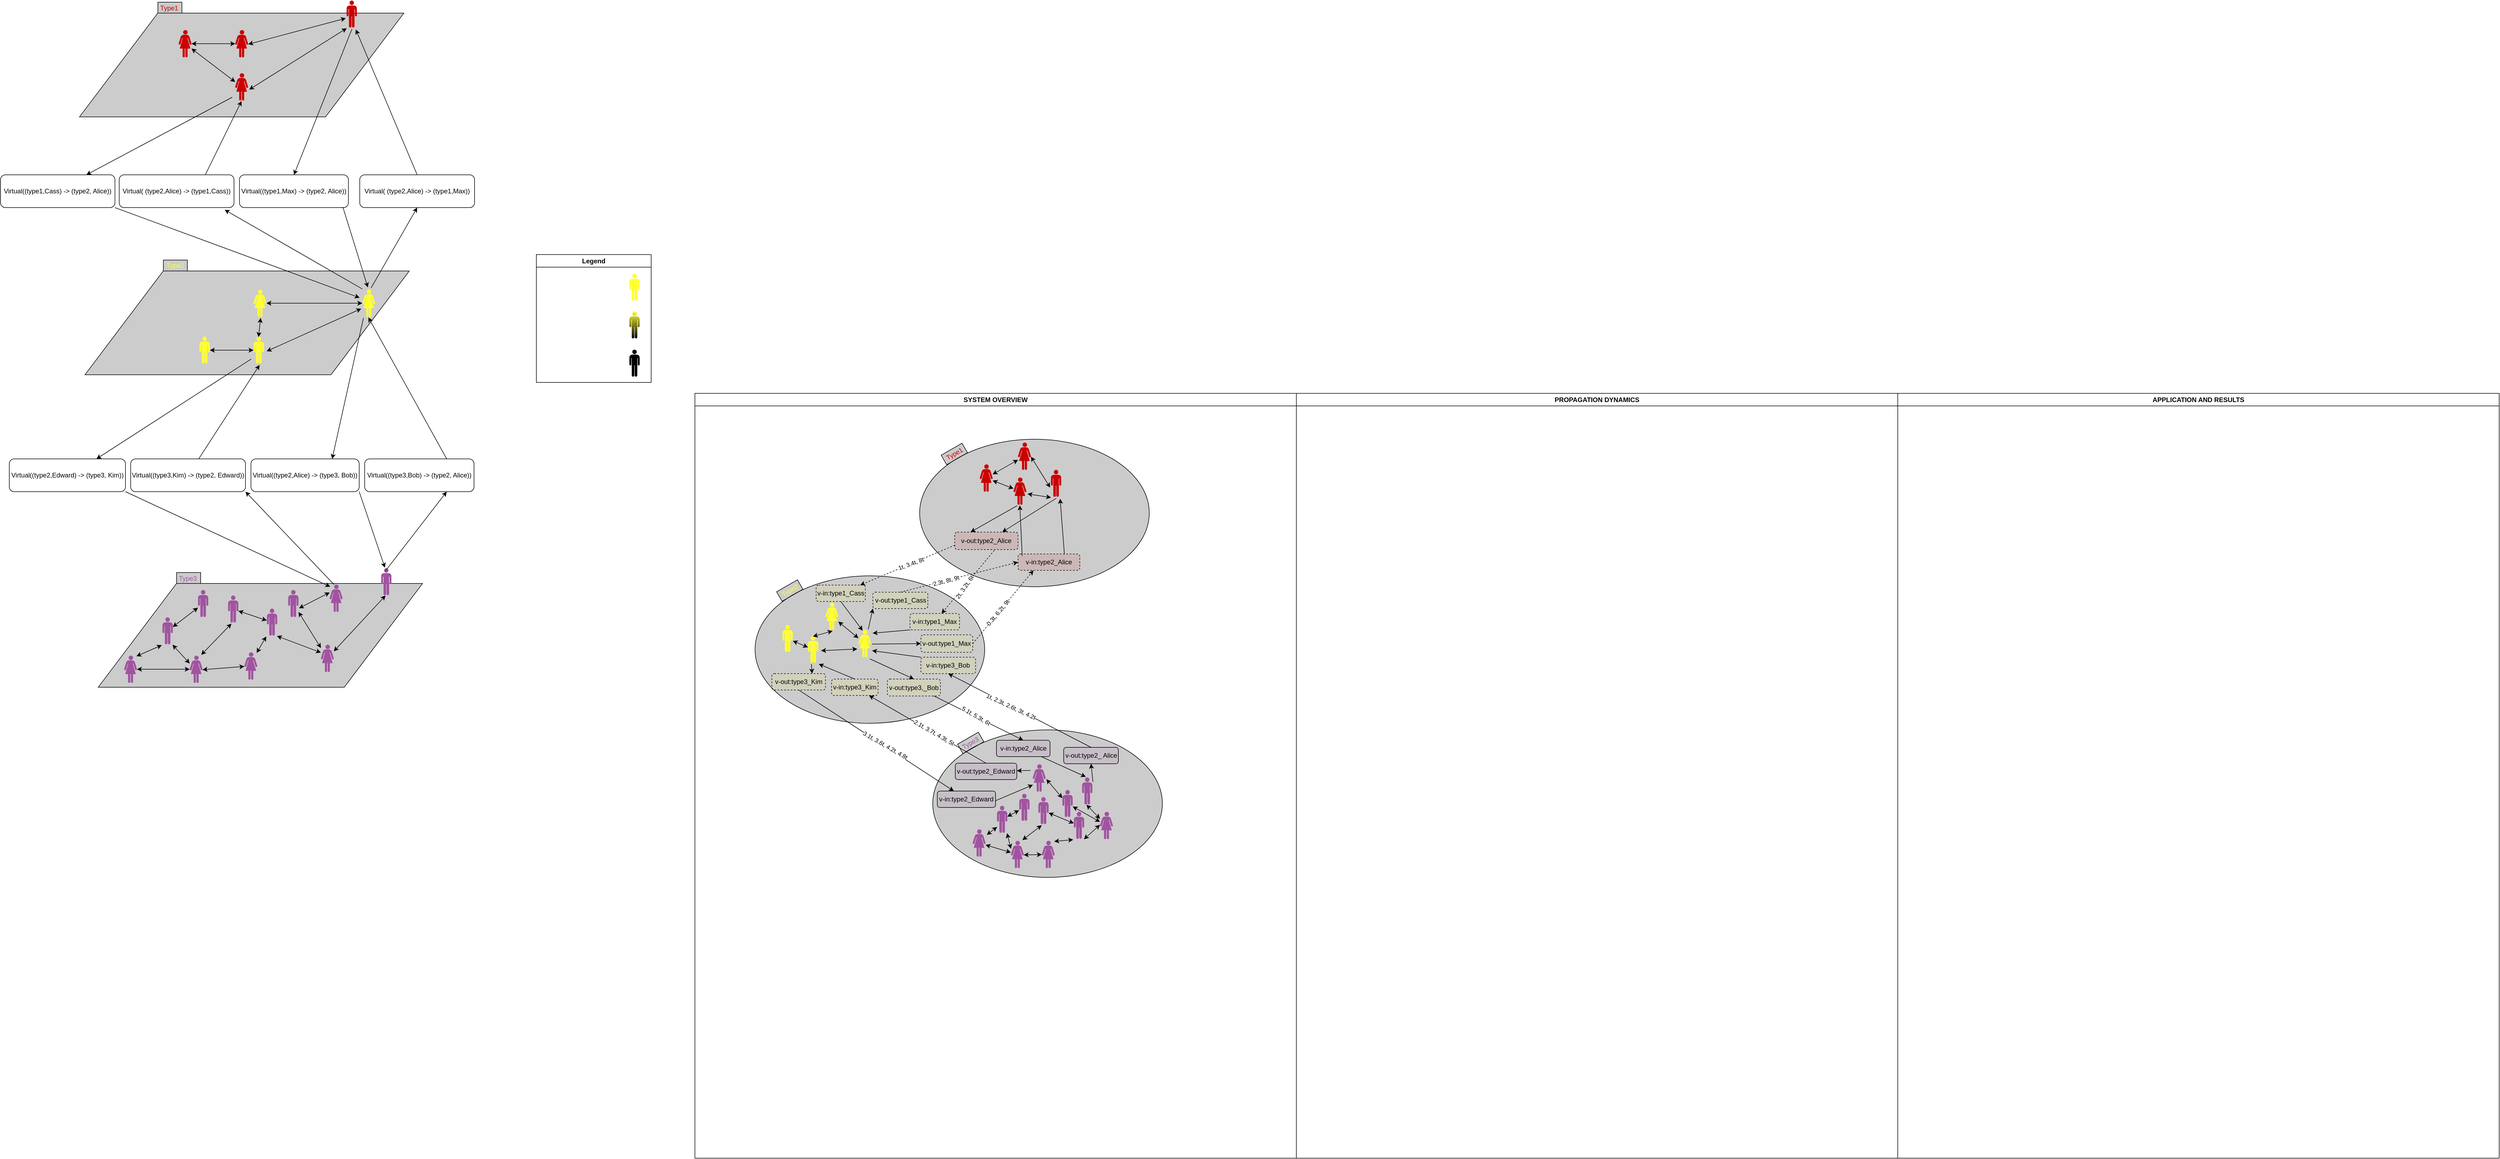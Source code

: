 <mxfile version="28.0.3">
  <diagram name="Pagina-1" id="NSsH4z76cLtR3YTKiS3P">
    <mxGraphModel dx="2039" dy="1406" grid="1" gridSize="10" guides="1" tooltips="1" connect="1" arrows="1" fold="1" page="1" pageScale="1" pageWidth="850" pageHeight="1100" math="0" shadow="0">
      <root>
        <mxCell id="0" />
        <mxCell id="1" parent="0" />
        <mxCell id="CjxLccdL69G65359pLZG-1" value="SYSTEM OVERVIEW" style="swimlane;whiteSpace=wrap;html=1;" parent="1" vertex="1">
          <mxGeometry x="-270" y="-350" width="1100" height="1400" as="geometry" />
        </mxCell>
        <mxCell id="VA8MD_MLpMzxoojGoNO--1" value="" style="ellipse;whiteSpace=wrap;html=1;fillColor=#000000;fillOpacity=20;" parent="CjxLccdL69G65359pLZG-1" vertex="1">
          <mxGeometry x="411" y="84" width="420" height="270" as="geometry" />
        </mxCell>
        <mxCell id="VA8MD_MLpMzxoojGoNO--2" value="&lt;font color=&quot;#cc0000&quot;&gt;Type1&lt;/font&gt;" style="rounded=0;whiteSpace=wrap;html=1;fillColor=#000000;fillOpacity=20;rotation=-30;" parent="CjxLccdL69G65359pLZG-1" vertex="1">
          <mxGeometry x="452.5" y="101" width="44" height="20" as="geometry" />
        </mxCell>
        <mxCell id="VA8MD_MLpMzxoojGoNO--3" value="" style="ellipse;whiteSpace=wrap;html=1;fillColor=#000000;fillOpacity=20;" parent="CjxLccdL69G65359pLZG-1" vertex="1">
          <mxGeometry x="435" y="616" width="420" height="270" as="geometry" />
        </mxCell>
        <mxCell id="VA8MD_MLpMzxoojGoNO--4" value="" style="ellipse;whiteSpace=wrap;html=1;fillColor=#000000;fillOpacity=20;" parent="CjxLccdL69G65359pLZG-1" vertex="1">
          <mxGeometry x="110" y="334" width="420" height="270" as="geometry" />
        </mxCell>
        <mxCell id="VA8MD_MLpMzxoojGoNO--5" value="" style="rounded=0;orthogonalLoop=1;jettySize=auto;html=1;startArrow=classic;startFill=1;" parent="CjxLccdL69G65359pLZG-1" source="VA8MD_MLpMzxoojGoNO--6" target="VA8MD_MLpMzxoojGoNO--15" edge="1">
          <mxGeometry relative="1" as="geometry" />
        </mxCell>
        <mxCell id="VA8MD_MLpMzxoojGoNO--6" value="" style="verticalLabelPosition=bottom;sketch=0;html=1;fillColor=#A153A0;verticalAlign=top;align=center;pointerEvents=1;shape=mxgraph.cisco_safe.design.actor_1;" parent="CjxLccdL69G65359pLZG-1" vertex="1">
          <mxGeometry x="508" y="798" width="23.5" height="50" as="geometry" />
        </mxCell>
        <mxCell id="VA8MD_MLpMzxoojGoNO--7" value="" style="rounded=0;orthogonalLoop=1;jettySize=auto;html=1;startArrow=classic;startFill=1;" parent="CjxLccdL69G65359pLZG-1" source="VA8MD_MLpMzxoojGoNO--8" target="VA8MD_MLpMzxoojGoNO--14" edge="1">
          <mxGeometry relative="1" as="geometry" />
        </mxCell>
        <mxCell id="VA8MD_MLpMzxoojGoNO--8" value="" style="verticalLabelPosition=bottom;sketch=0;html=1;fillColor=#A153A0;verticalAlign=top;align=center;pointerEvents=1;shape=mxgraph.cisco_safe.design.actor_2;" parent="CjxLccdL69G65359pLZG-1" vertex="1">
          <mxGeometry x="552.38" y="755" width="19" height="50" as="geometry" />
        </mxCell>
        <mxCell id="VA8MD_MLpMzxoojGoNO--9" value="" style="verticalLabelPosition=bottom;sketch=0;html=1;fillColor=#A153A0;verticalAlign=top;align=center;pointerEvents=1;shape=mxgraph.cisco_safe.design.actor_2;" parent="CjxLccdL69G65359pLZG-1" vertex="1">
          <mxGeometry x="708" y="703" width="19" height="50" as="geometry" />
        </mxCell>
        <mxCell id="VA8MD_MLpMzxoojGoNO--10" value="" style="verticalLabelPosition=bottom;sketch=0;html=1;fillColor=#CC0000;verticalAlign=top;align=center;pointerEvents=1;shape=mxgraph.cisco_safe.design.actor_2;" parent="CjxLccdL69G65359pLZG-1" vertex="1">
          <mxGeometry x="651" y="140" width="19" height="50" as="geometry" />
        </mxCell>
        <mxCell id="VA8MD_MLpMzxoojGoNO--11" value="" style="rounded=0;orthogonalLoop=1;jettySize=auto;html=1;startArrow=classic;startFill=1;" parent="CjxLccdL69G65359pLZG-1" source="VA8MD_MLpMzxoojGoNO--12" target="VA8MD_MLpMzxoojGoNO--36" edge="1">
          <mxGeometry relative="1" as="geometry" />
        </mxCell>
        <mxCell id="VA8MD_MLpMzxoojGoNO--12" value="" style="verticalLabelPosition=bottom;sketch=0;html=1;fillColor=#FFFF33;verticalAlign=top;align=center;pointerEvents=1;shape=mxgraph.cisco_safe.design.actor_1;" parent="CjxLccdL69G65359pLZG-1" vertex="1">
          <mxGeometry x="299" y="433" width="23.5" height="50" as="geometry" />
        </mxCell>
        <mxCell id="VA8MD_MLpMzxoojGoNO--13" value="" style="endArrow=classic;html=1;rounded=0;exitX=0.018;exitY=0.772;exitDx=0;exitDy=0;exitPerimeter=0;entryX=1.098;entryY=0.206;entryDx=0;entryDy=0;entryPerimeter=0;startArrow=classic;startFill=1;" parent="CjxLccdL69G65359pLZG-1" source="VA8MD_MLpMzxoojGoNO--8" target="VA8MD_MLpMzxoojGoNO--6" edge="1">
          <mxGeometry width="50" height="50" relative="1" as="geometry">
            <mxPoint x="394" y="809" as="sourcePoint" />
            <mxPoint x="444" y="759" as="targetPoint" />
          </mxGeometry>
        </mxCell>
        <mxCell id="VA8MD_MLpMzxoojGoNO--14" value="" style="verticalLabelPosition=bottom;sketch=0;html=1;fillColor=#A153A0;verticalAlign=top;align=center;pointerEvents=1;shape=mxgraph.cisco_safe.design.actor_2;" parent="CjxLccdL69G65359pLZG-1" vertex="1">
          <mxGeometry x="593" y="733" width="19" height="50" as="geometry" />
        </mxCell>
        <mxCell id="VA8MD_MLpMzxoojGoNO--15" value="" style="verticalLabelPosition=bottom;sketch=0;html=1;fillColor=#A153A0;verticalAlign=top;align=center;pointerEvents=1;shape=mxgraph.cisco_safe.design.actor_1;" parent="CjxLccdL69G65359pLZG-1" vertex="1">
          <mxGeometry x="578" y="819" width="23.5" height="50" as="geometry" />
        </mxCell>
        <mxCell id="VA8MD_MLpMzxoojGoNO--16" value="" style="rounded=0;orthogonalLoop=1;jettySize=auto;html=1;startArrow=classic;startFill=1;exitX=0.977;exitY=1.004;exitDx=0;exitDy=0;exitPerimeter=0;entryX=-0.003;entryY=0.291;entryDx=0;entryDy=0;entryPerimeter=0;" parent="CjxLccdL69G65359pLZG-1" source="VA8MD_MLpMzxoojGoNO--8" target="VA8MD_MLpMzxoojGoNO--15" edge="1">
          <mxGeometry relative="1" as="geometry">
            <mxPoint x="478" y="913" as="sourcePoint" />
            <mxPoint x="601" y="905" as="targetPoint" />
          </mxGeometry>
        </mxCell>
        <mxCell id="VA8MD_MLpMzxoojGoNO--17" value="" style="rounded=0;orthogonalLoop=1;jettySize=auto;html=1;startArrow=classic;startFill=1;entryX=0.993;entryY=0.517;entryDx=0;entryDy=0;entryPerimeter=0;" parent="CjxLccdL69G65359pLZG-1" source="VA8MD_MLpMzxoojGoNO--18" target="VA8MD_MLpMzxoojGoNO--15" edge="1">
          <mxGeometry relative="1" as="geometry" />
        </mxCell>
        <mxCell id="VA8MD_MLpMzxoojGoNO--18" value="" style="verticalLabelPosition=bottom;sketch=0;html=1;fillColor=#A153A0;verticalAlign=top;align=center;pointerEvents=1;shape=mxgraph.cisco_safe.design.actor_1;" parent="CjxLccdL69G65359pLZG-1" vertex="1">
          <mxGeometry x="634.5" y="819" width="23.5" height="50" as="geometry" />
        </mxCell>
        <mxCell id="VA8MD_MLpMzxoojGoNO--19" value="" style="rounded=0;orthogonalLoop=1;jettySize=auto;html=1;startArrow=classic;startFill=1;" parent="CjxLccdL69G65359pLZG-1" source="VA8MD_MLpMzxoojGoNO--20" target="VA8MD_MLpMzxoojGoNO--22" edge="1">
          <mxGeometry relative="1" as="geometry" />
        </mxCell>
        <mxCell id="VA8MD_MLpMzxoojGoNO--20" value="" style="verticalLabelPosition=bottom;sketch=0;html=1;fillColor=#A153A0;verticalAlign=top;align=center;pointerEvents=1;shape=mxgraph.cisco_safe.design.actor_2;" parent="CjxLccdL69G65359pLZG-1" vertex="1">
          <mxGeometry x="693" y="766" width="19" height="50" as="geometry" />
        </mxCell>
        <mxCell id="VA8MD_MLpMzxoojGoNO--21" value="" style="endArrow=classic;html=1;rounded=0;exitX=0.959;exitY=0.023;exitDx=0;exitDy=0;exitPerimeter=0;entryX=-0.056;entryY=1.019;entryDx=0;entryDy=0;entryPerimeter=0;startArrow=classic;startFill=1;" parent="CjxLccdL69G65359pLZG-1" source="VA8MD_MLpMzxoojGoNO--18" target="VA8MD_MLpMzxoojGoNO--20" edge="1">
          <mxGeometry width="50" height="50" relative="1" as="geometry">
            <mxPoint x="604" y="769" as="sourcePoint" />
            <mxPoint x="654" y="719" as="targetPoint" />
          </mxGeometry>
        </mxCell>
        <mxCell id="VA8MD_MLpMzxoojGoNO--22" value="" style="verticalLabelPosition=bottom;sketch=0;html=1;fillColor=#A153A0;verticalAlign=top;align=center;pointerEvents=1;shape=mxgraph.cisco_safe.design.actor_2;" parent="CjxLccdL69G65359pLZG-1" vertex="1">
          <mxGeometry x="628" y="739" width="19" height="50" as="geometry" />
        </mxCell>
        <mxCell id="VA8MD_MLpMzxoojGoNO--23" value="" style="verticalLabelPosition=bottom;sketch=0;html=1;fillColor=#A153A0;verticalAlign=top;align=center;pointerEvents=1;shape=mxgraph.cisco_safe.design.actor_1;" parent="CjxLccdL69G65359pLZG-1" vertex="1">
          <mxGeometry x="741" y="766" width="23.5" height="50" as="geometry" />
        </mxCell>
        <mxCell id="VA8MD_MLpMzxoojGoNO--24" value="" style="rounded=0;orthogonalLoop=1;jettySize=auto;html=1;startArrow=classic;startFill=1;exitX=0.977;exitY=1.004;exitDx=0;exitDy=0;exitPerimeter=0;entryX=-0.007;entryY=0.476;entryDx=0;entryDy=0;entryPerimeter=0;" parent="CjxLccdL69G65359pLZG-1" source="VA8MD_MLpMzxoojGoNO--20" target="VA8MD_MLpMzxoojGoNO--23" edge="1">
          <mxGeometry relative="1" as="geometry">
            <mxPoint x="691" y="890" as="sourcePoint" />
            <mxPoint x="814" y="882" as="targetPoint" />
          </mxGeometry>
        </mxCell>
        <mxCell id="VA8MD_MLpMzxoojGoNO--25" value="" style="rounded=0;orthogonalLoop=1;jettySize=auto;html=1;startArrow=classic;startFill=1;exitX=0.332;exitY=1.031;exitDx=0;exitDy=0;exitPerimeter=0;entryX=0.896;entryY=-0.026;entryDx=0;entryDy=0;entryPerimeter=0;" parent="CjxLccdL69G65359pLZG-1" source="VA8MD_MLpMzxoojGoNO--22" target="VA8MD_MLpMzxoojGoNO--15" edge="1">
          <mxGeometry relative="1" as="geometry">
            <mxPoint x="523" y="859" as="sourcePoint" />
            <mxPoint x="601" y="894" as="targetPoint" />
          </mxGeometry>
        </mxCell>
        <mxCell id="VA8MD_MLpMzxoojGoNO--26" value="" style="rounded=0;orthogonalLoop=1;jettySize=auto;html=1;startArrow=classic;startFill=1;" parent="CjxLccdL69G65359pLZG-1" source="VA8MD_MLpMzxoojGoNO--27" target="VA8MD_MLpMzxoojGoNO--23" edge="1">
          <mxGeometry relative="1" as="geometry" />
        </mxCell>
        <mxCell id="VA8MD_MLpMzxoojGoNO--27" value="" style="verticalLabelPosition=bottom;sketch=0;html=1;fillColor=#A153A0;verticalAlign=top;align=center;pointerEvents=1;shape=mxgraph.cisco_safe.design.actor_2;" parent="CjxLccdL69G65359pLZG-1" vertex="1">
          <mxGeometry x="672" y="726" width="19" height="50" as="geometry" />
        </mxCell>
        <mxCell id="VA8MD_MLpMzxoojGoNO--28" value="" style="verticalLabelPosition=bottom;sketch=0;html=1;fillColor=#A153A0;verticalAlign=top;align=center;pointerEvents=1;shape=mxgraph.cisco_safe.design.actor_1;" parent="CjxLccdL69G65359pLZG-1" vertex="1">
          <mxGeometry x="617.88" y="679" width="23.5" height="50" as="geometry" />
        </mxCell>
        <mxCell id="VA8MD_MLpMzxoojGoNO--29" value="" style="rounded=0;orthogonalLoop=1;jettySize=auto;html=1;startArrow=classic;startFill=1;exitX=-0.002;exitY=0.297;exitDx=0;exitDy=0;exitPerimeter=0;entryX=1.059;entryY=0.545;entryDx=0;entryDy=0;entryPerimeter=0;" parent="CjxLccdL69G65359pLZG-1" source="VA8MD_MLpMzxoojGoNO--27" target="VA8MD_MLpMzxoojGoNO--28" edge="1">
          <mxGeometry relative="1" as="geometry">
            <mxPoint x="736.37" y="803" as="sourcePoint" />
            <mxPoint x="859.37" y="795" as="targetPoint" />
          </mxGeometry>
        </mxCell>
        <mxCell id="VA8MD_MLpMzxoojGoNO--30" value="" style="rounded=0;orthogonalLoop=1;jettySize=auto;html=1;startArrow=classic;startFill=1;" parent="CjxLccdL69G65359pLZG-1" source="VA8MD_MLpMzxoojGoNO--31" target="VA8MD_MLpMzxoojGoNO--35" edge="1">
          <mxGeometry relative="1" as="geometry" />
        </mxCell>
        <mxCell id="VA8MD_MLpMzxoojGoNO--31" value="" style="verticalLabelPosition=bottom;sketch=0;html=1;fillColor=#FFFF33;verticalAlign=top;align=center;pointerEvents=1;shape=mxgraph.cisco_safe.design.actor_2;" parent="CjxLccdL69G65359pLZG-1" vertex="1">
          <mxGeometry x="206.75" y="444" width="19" height="50" as="geometry" />
        </mxCell>
        <mxCell id="VA8MD_MLpMzxoojGoNO--32" value="" style="rounded=0;orthogonalLoop=1;jettySize=auto;html=1;startArrow=classic;startFill=1;" parent="CjxLccdL69G65359pLZG-1" source="VA8MD_MLpMzxoojGoNO--33" target="VA8MD_MLpMzxoojGoNO--42" edge="1">
          <mxGeometry relative="1" as="geometry" />
        </mxCell>
        <mxCell id="VA8MD_MLpMzxoojGoNO--33" value="" style="verticalLabelPosition=bottom;sketch=0;html=1;fillColor=#CC0000;verticalAlign=top;align=center;pointerEvents=1;shape=mxgraph.cisco_safe.design.actor_1;" parent="CjxLccdL69G65359pLZG-1" vertex="1">
          <mxGeometry x="591" y="90" width="23.5" height="50" as="geometry" />
        </mxCell>
        <mxCell id="VA8MD_MLpMzxoojGoNO--34" value="" style="rounded=0;orthogonalLoop=1;jettySize=auto;html=1;startArrow=classic;startFill=1;exitX=1.263;exitY=0.54;exitDx=0;exitDy=0;exitPerimeter=0;entryX=-0.085;entryY=0.7;entryDx=0;entryDy=0;entryPerimeter=0;" parent="CjxLccdL69G65359pLZG-1" source="VA8MD_MLpMzxoojGoNO--31" target="VA8MD_MLpMzxoojGoNO--12" edge="1">
          <mxGeometry relative="1" as="geometry">
            <mxPoint x="310" y="691" as="sourcePoint" />
            <mxPoint x="366" y="647" as="targetPoint" />
          </mxGeometry>
        </mxCell>
        <mxCell id="VA8MD_MLpMzxoojGoNO--35" value="" style="verticalLabelPosition=bottom;sketch=0;html=1;fillColor=#FFFF33;verticalAlign=top;align=center;pointerEvents=1;shape=mxgraph.cisco_safe.design.actor_2;" parent="CjxLccdL69G65359pLZG-1" vertex="1">
          <mxGeometry x="160" y="424" width="19" height="50" as="geometry" />
        </mxCell>
        <mxCell id="VA8MD_MLpMzxoojGoNO--36" value="" style="verticalLabelPosition=bottom;sketch=0;html=1;fillColor=#FFFF33;verticalAlign=top;align=center;pointerEvents=1;shape=mxgraph.cisco_safe.design.actor_1;" parent="CjxLccdL69G65359pLZG-1" vertex="1">
          <mxGeometry x="238.75" y="383" width="23.5" height="50" as="geometry" />
        </mxCell>
        <mxCell id="VA8MD_MLpMzxoojGoNO--37" value="" style="rounded=0;orthogonalLoop=1;jettySize=auto;html=1;startArrow=classic;startFill=1;exitX=0.474;exitY=0.02;exitDx=0;exitDy=0;exitPerimeter=0;entryX=0.553;entryY=1.04;entryDx=0;entryDy=0;entryPerimeter=0;" parent="CjxLccdL69G65359pLZG-1" source="VA8MD_MLpMzxoojGoNO--31" target="VA8MD_MLpMzxoojGoNO--36" edge="1">
          <mxGeometry relative="1" as="geometry">
            <mxPoint x="251" y="533" as="sourcePoint" />
            <mxPoint x="171" y="533" as="targetPoint" />
          </mxGeometry>
        </mxCell>
        <mxCell id="VA8MD_MLpMzxoojGoNO--38" value="&lt;font color=&quot;#ffff33&quot;&gt;Type2&lt;/font&gt;" style="rounded=0;whiteSpace=wrap;html=1;fillColor=#000000;fillOpacity=20;rotation=-30;" parent="CjxLccdL69G65359pLZG-1" vertex="1">
          <mxGeometry x="151.5" y="351" width="44" height="20" as="geometry" />
        </mxCell>
        <mxCell id="VA8MD_MLpMzxoojGoNO--39" value="" style="rounded=0;orthogonalLoop=1;jettySize=auto;html=1;entryX=0.431;entryY=1;entryDx=0;entryDy=0;entryPerimeter=0;startArrow=classic;startFill=1;" parent="CjxLccdL69G65359pLZG-1" source="VA8MD_MLpMzxoojGoNO--23" target="VA8MD_MLpMzxoojGoNO--9" edge="1">
          <mxGeometry relative="1" as="geometry" />
        </mxCell>
        <mxCell id="VA8MD_MLpMzxoojGoNO--40" value="" style="rounded=0;orthogonalLoop=1;jettySize=auto;html=1;startArrow=classic;startFill=1;entryX=1.009;entryY=0.52;entryDx=0;entryDy=0;entryPerimeter=0;exitX=-0.069;exitY=0.649;exitDx=0;exitDy=0;exitPerimeter=0;" parent="CjxLccdL69G65359pLZG-1" source="VA8MD_MLpMzxoojGoNO--10" target="VA8MD_MLpMzxoojGoNO--33" edge="1">
          <mxGeometry relative="1" as="geometry">
            <mxPoint x="857" y="409" as="sourcePoint" />
            <mxPoint x="682" y="409" as="targetPoint" />
          </mxGeometry>
        </mxCell>
        <mxCell id="VA8MD_MLpMzxoojGoNO--41" value="" style="rounded=0;orthogonalLoop=1;jettySize=auto;html=1;startArrow=classic;startFill=1;" parent="CjxLccdL69G65359pLZG-1" source="VA8MD_MLpMzxoojGoNO--42" target="VA8MD_MLpMzxoojGoNO--43" edge="1">
          <mxGeometry relative="1" as="geometry" />
        </mxCell>
        <mxCell id="VA8MD_MLpMzxoojGoNO--42" value="" style="verticalLabelPosition=bottom;sketch=0;html=1;fillColor=#CC0000;verticalAlign=top;align=center;pointerEvents=1;shape=mxgraph.cisco_safe.design.actor_1;" parent="CjxLccdL69G65359pLZG-1" vertex="1">
          <mxGeometry x="521" y="130" width="23.5" height="50" as="geometry" />
        </mxCell>
        <mxCell id="VA8MD_MLpMzxoojGoNO--43" value="" style="verticalLabelPosition=bottom;sketch=0;html=1;fillColor=#CC0000;verticalAlign=top;align=center;pointerEvents=1;shape=mxgraph.cisco_safe.design.actor_1;" parent="CjxLccdL69G65359pLZG-1" vertex="1">
          <mxGeometry x="582.74" y="154" width="23.5" height="50" as="geometry" />
        </mxCell>
        <mxCell id="VA8MD_MLpMzxoojGoNO--44" value="" style="rounded=0;orthogonalLoop=1;jettySize=auto;html=1;startArrow=classic;startFill=1;entryX=1.083;entryY=0.601;entryDx=0;entryDy=0;entryPerimeter=0;exitX=0.022;exitY=1.014;exitDx=0;exitDy=0;exitPerimeter=0;" parent="CjxLccdL69G65359pLZG-1" source="VA8MD_MLpMzxoojGoNO--10" target="VA8MD_MLpMzxoojGoNO--43" edge="1">
          <mxGeometry relative="1" as="geometry">
            <mxPoint x="554" y="159" as="sourcePoint" />
            <mxPoint x="635" y="220" as="targetPoint" />
          </mxGeometry>
        </mxCell>
        <mxCell id="VA8MD_MLpMzxoojGoNO--45" style="rounded=0;orthogonalLoop=1;jettySize=auto;html=1;exitX=0.5;exitY=0;exitDx=0;exitDy=0;entryX=0.5;entryY=1;entryDx=0;entryDy=0;" parent="CjxLccdL69G65359pLZG-1" source="VA8MD_MLpMzxoojGoNO--47" target="VA8MD_MLpMzxoojGoNO--81" edge="1">
          <mxGeometry relative="1" as="geometry" />
        </mxCell>
        <mxCell id="VA8MD_MLpMzxoojGoNO--46" value="1t, 2.3t, 2.6t, 3t, 4.2t" style="edgeLabel;html=1;align=center;verticalAlign=middle;resizable=0;points=[];rotation=25;" parent="VA8MD_MLpMzxoojGoNO--45" vertex="1" connectable="0">
          <mxGeometry x="0.13" y="1" relative="1" as="geometry">
            <mxPoint x="1" as="offset" />
          </mxGeometry>
        </mxCell>
        <mxCell id="VA8MD_MLpMzxoojGoNO--47" value="v-out:type2_ Alice" style="rounded=1;whiteSpace=wrap;html=1;fillOpacity=10;strokeColor=default;align=center;verticalAlign=middle;fontFamily=Helvetica;fontSize=12;fontColor=default;fillColor=#A153A0;" parent="CjxLccdL69G65359pLZG-1" vertex="1">
          <mxGeometry x="674.5" y="648" width="100" height="30" as="geometry" />
        </mxCell>
        <mxCell id="VA8MD_MLpMzxoojGoNO--48" style="rounded=0;orthogonalLoop=1;jettySize=auto;html=1;exitX=0;exitY=0;exitDx=0;exitDy=0;entryX=1.064;entryY=0.76;entryDx=0;entryDy=0;entryPerimeter=0;" parent="CjxLccdL69G65359pLZG-1" source="VA8MD_MLpMzxoojGoNO--81" target="VA8MD_MLpMzxoojGoNO--12" edge="1">
          <mxGeometry relative="1" as="geometry">
            <mxPoint x="560" y="472" as="sourcePoint" />
          </mxGeometry>
        </mxCell>
        <mxCell id="VA8MD_MLpMzxoojGoNO--49" style="rounded=0;orthogonalLoop=1;jettySize=auto;html=1;entryX=1.039;entryY=1.028;entryDx=0;entryDy=0;entryPerimeter=0;exitX=0.5;exitY=0;exitDx=0;exitDy=0;" parent="CjxLccdL69G65359pLZG-1" source="VA8MD_MLpMzxoojGoNO--85" target="VA8MD_MLpMzxoojGoNO--31" edge="1">
          <mxGeometry relative="1" as="geometry" />
        </mxCell>
        <mxCell id="VA8MD_MLpMzxoojGoNO--50" style="rounded=0;orthogonalLoop=1;jettySize=auto;html=1;entryX=-0.177;entryY=0.225;entryDx=0;entryDy=0;entryPerimeter=0;endArrow=none;endFill=0;startArrow=classic;startFill=1;" parent="CjxLccdL69G65359pLZG-1" source="VA8MD_MLpMzxoojGoNO--67" target="VA8MD_MLpMzxoojGoNO--28" edge="1">
          <mxGeometry relative="1" as="geometry" />
        </mxCell>
        <mxCell id="VA8MD_MLpMzxoojGoNO--51" style="rounded=0;orthogonalLoop=1;jettySize=auto;html=1;exitX=0.5;exitY=1;exitDx=0;exitDy=0;entryX=1.051;entryY=0.166;entryDx=0;entryDy=0;entryPerimeter=0;endArrow=none;endFill=0;startArrow=classic;startFill=1;" parent="CjxLccdL69G65359pLZG-1" source="VA8MD_MLpMzxoojGoNO--47" target="VA8MD_MLpMzxoojGoNO--9" edge="1">
          <mxGeometry relative="1" as="geometry" />
        </mxCell>
        <mxCell id="VA8MD_MLpMzxoojGoNO--52" value="v-in:type2_Alice" style="rounded=1;whiteSpace=wrap;html=1;fillOpacity=10;strokeColor=default;align=center;verticalAlign=middle;fontFamily=Helvetica;fontSize=12;fontColor=default;fillColor=#A153A0;" parent="CjxLccdL69G65359pLZG-1" vertex="1">
          <mxGeometry x="551.5" y="635" width="98" height="30" as="geometry" />
        </mxCell>
        <mxCell id="VA8MD_MLpMzxoojGoNO--53" style="rounded=0;orthogonalLoop=1;jettySize=auto;html=1;exitX=0.994;exitY=0.598;exitDx=0;exitDy=0;entryX=0.017;entryY=0.753;entryDx=0;entryDy=0;entryPerimeter=0;endArrow=classic;endFill=1;startArrow=none;startFill=0;exitPerimeter=0;" parent="CjxLccdL69G65359pLZG-1" source="VA8MD_MLpMzxoojGoNO--86" target="VA8MD_MLpMzxoojGoNO--28" edge="1">
          <mxGeometry relative="1" as="geometry">
            <mxPoint x="920" y="649" as="sourcePoint" />
            <mxPoint x="860" y="683" as="targetPoint" />
          </mxGeometry>
        </mxCell>
        <mxCell id="VA8MD_MLpMzxoojGoNO--54" style="rounded=0;orthogonalLoop=1;jettySize=auto;html=1;entryX=0.368;entryY=-0.02;entryDx=0;entryDy=0;entryPerimeter=0;endArrow=classic;endFill=1;startArrow=none;startFill=0;" parent="CjxLccdL69G65359pLZG-1" source="VA8MD_MLpMzxoojGoNO--52" target="VA8MD_MLpMzxoojGoNO--9" edge="1">
          <mxGeometry relative="1" as="geometry">
            <mxPoint x="985" y="649" as="sourcePoint" />
            <mxPoint x="946" y="674" as="targetPoint" />
          </mxGeometry>
        </mxCell>
        <mxCell id="VA8MD_MLpMzxoojGoNO--55" style="rounded=0;orthogonalLoop=1;jettySize=auto;html=1;exitX=0.331;exitY=1.028;exitDx=0;exitDy=0;entryX=0.75;entryY=0;entryDx=0;entryDy=0;endArrow=classic;endFill=1;startArrow=none;startFill=0;exitPerimeter=0;" parent="CjxLccdL69G65359pLZG-1" source="VA8MD_MLpMzxoojGoNO--31" target="VA8MD_MLpMzxoojGoNO--70" edge="1">
          <mxGeometry relative="1" as="geometry">
            <mxPoint x="592" y="864" as="sourcePoint" />
            <mxPoint x="725" y="898" as="targetPoint" />
          </mxGeometry>
        </mxCell>
        <mxCell id="VA8MD_MLpMzxoojGoNO--56" style="rounded=0;orthogonalLoop=1;jettySize=auto;html=1;exitX=0.894;exitY=1.06;exitDx=0;exitDy=0;entryX=0.5;entryY=0;entryDx=0;entryDy=0;endArrow=classic;endFill=1;startArrow=none;startFill=0;exitPerimeter=0;" parent="CjxLccdL69G65359pLZG-1" source="VA8MD_MLpMzxoojGoNO--12" target="VA8MD_MLpMzxoojGoNO--84" edge="1">
          <mxGeometry relative="1" as="geometry">
            <mxPoint x="606" y="773" as="sourcePoint" />
            <mxPoint x="592" y="804" as="targetPoint" />
          </mxGeometry>
        </mxCell>
        <mxCell id="VA8MD_MLpMzxoojGoNO--57" style="rounded=0;orthogonalLoop=1;jettySize=auto;html=1;exitX=1;exitY=0.5;exitDx=0;exitDy=0;entryX=0.25;entryY=1;entryDx=0;entryDy=0;dashed=1;" parent="CjxLccdL69G65359pLZG-1" source="VA8MD_MLpMzxoojGoNO--59" target="VA8MD_MLpMzxoojGoNO--92" edge="1">
          <mxGeometry relative="1" as="geometry">
            <mxPoint x="1115.0" y="284" as="targetPoint" />
          </mxGeometry>
        </mxCell>
        <mxCell id="VA8MD_MLpMzxoojGoNO--58" value="0.3t, 6.2t, 9t" style="edgeLabel;html=1;align=center;verticalAlign=middle;resizable=0;points=[];rotation=-50;" parent="VA8MD_MLpMzxoojGoNO--57" vertex="1" connectable="0">
          <mxGeometry x="-0.175" y="1" relative="1" as="geometry">
            <mxPoint as="offset" />
          </mxGeometry>
        </mxCell>
        <mxCell id="VA8MD_MLpMzxoojGoNO--59" value="v-out:type1_Max" style="rounded=1;whiteSpace=wrap;html=1;dashed=1;strokeColor=default;align=center;verticalAlign=middle;fontFamily=Helvetica;fontSize=12;fontColor=default;fillColor=#FFFF33;fillOpacity=10;" parent="CjxLccdL69G65359pLZG-1" vertex="1">
          <mxGeometry x="413.38" y="442" width="94.76" height="32" as="geometry" />
        </mxCell>
        <mxCell id="VA8MD_MLpMzxoojGoNO--60" style="rounded=0;orthogonalLoop=1;jettySize=auto;html=1;exitX=0.625;exitY=1.043;exitDx=0;exitDy=0;exitPerimeter=0;dashed=1;" parent="CjxLccdL69G65359pLZG-1" source="VA8MD_MLpMzxoojGoNO--76" target="VA8MD_MLpMzxoojGoNO--88" edge="1">
          <mxGeometry relative="1" as="geometry">
            <mxPoint x="962.62" y="152.0" as="sourcePoint" />
          </mxGeometry>
        </mxCell>
        <mxCell id="VA8MD_MLpMzxoojGoNO--61" value="2t, 3.2t, 6t" style="edgeLabel;html=1;align=center;verticalAlign=middle;resizable=0;points=[];rotation=-55;" parent="VA8MD_MLpMzxoojGoNO--60" vertex="1" connectable="0">
          <mxGeometry x="0.234" y="2" relative="1" as="geometry">
            <mxPoint x="3" y="-5" as="offset" />
          </mxGeometry>
        </mxCell>
        <mxCell id="VA8MD_MLpMzxoojGoNO--62" style="rounded=0;orthogonalLoop=1;jettySize=auto;html=1;exitX=0.75;exitY=0;exitDx=0;exitDy=0;entryX=0.895;entryY=1.06;entryDx=0;entryDy=0;entryPerimeter=0;" parent="CjxLccdL69G65359pLZG-1" source="VA8MD_MLpMzxoojGoNO--92" target="VA8MD_MLpMzxoojGoNO--10" edge="1">
          <mxGeometry relative="1" as="geometry">
            <mxPoint x="866" y="420" as="sourcePoint" />
          </mxGeometry>
        </mxCell>
        <mxCell id="VA8MD_MLpMzxoojGoNO--63" style="rounded=0;orthogonalLoop=1;jettySize=auto;html=1;exitX=0;exitY=1;exitDx=0;exitDy=0;entryX=1.106;entryY=0.12;entryDx=0;entryDy=0;entryPerimeter=0;" parent="CjxLccdL69G65359pLZG-1" source="VA8MD_MLpMzxoojGoNO--88" target="VA8MD_MLpMzxoojGoNO--12" edge="1">
          <mxGeometry relative="1" as="geometry" />
        </mxCell>
        <mxCell id="VA8MD_MLpMzxoojGoNO--64" style="rounded=0;orthogonalLoop=1;jettySize=auto;html=1;exitX=1.064;exitY=0.52;exitDx=0;exitDy=0;entryX=0;entryY=0.5;entryDx=0;entryDy=0;exitPerimeter=0;" parent="CjxLccdL69G65359pLZG-1" source="VA8MD_MLpMzxoojGoNO--12" target="VA8MD_MLpMzxoojGoNO--59" edge="1">
          <mxGeometry relative="1" as="geometry">
            <mxPoint x="475" y="282" as="sourcePoint" />
            <mxPoint x="448" y="108" as="targetPoint" />
          </mxGeometry>
        </mxCell>
        <mxCell id="VA8MD_MLpMzxoojGoNO--65" style="rounded=0;orthogonalLoop=1;jettySize=auto;html=1;exitX=0.5;exitY=0;exitDx=0;exitDy=0;" parent="CjxLccdL69G65359pLZG-1" source="VA8MD_MLpMzxoojGoNO--67" target="VA8MD_MLpMzxoojGoNO--85" edge="1">
          <mxGeometry relative="1" as="geometry" />
        </mxCell>
        <mxCell id="VA8MD_MLpMzxoojGoNO--66" value="2.1t, 3.7t, 4.3t, 5t" style="edgeLabel;html=1;align=center;verticalAlign=middle;resizable=0;points=[];rotation=30;" parent="VA8MD_MLpMzxoojGoNO--65" vertex="1" connectable="0">
          <mxGeometry x="-0.108" y="-1" relative="1" as="geometry">
            <mxPoint as="offset" />
          </mxGeometry>
        </mxCell>
        <mxCell id="VA8MD_MLpMzxoojGoNO--67" value="v-out:type2_Edward" style="rounded=1;whiteSpace=wrap;html=1;fillOpacity=10;strokeColor=default;align=center;verticalAlign=middle;fontFamily=Helvetica;fontSize=12;fontColor=default;fillColor=#A153A0;" parent="CjxLccdL69G65359pLZG-1" vertex="1">
          <mxGeometry x="476.25" y="677" width="112.5" height="30" as="geometry" />
        </mxCell>
        <mxCell id="VA8MD_MLpMzxoojGoNO--68" style="rounded=0;orthogonalLoop=1;jettySize=auto;html=1;exitX=0.5;exitY=1;exitDx=0;exitDy=0;" parent="CjxLccdL69G65359pLZG-1" source="VA8MD_MLpMzxoojGoNO--70" target="VA8MD_MLpMzxoojGoNO--86" edge="1">
          <mxGeometry relative="1" as="geometry" />
        </mxCell>
        <mxCell id="VA8MD_MLpMzxoojGoNO--69" value="3.1t, 3.6t, 4.2t, 4.8t" style="edgeLabel;html=1;align=center;verticalAlign=middle;resizable=0;points=[];rotation=30;" parent="VA8MD_MLpMzxoojGoNO--68" vertex="1" connectable="0">
          <mxGeometry x="0.107" y="2" relative="1" as="geometry">
            <mxPoint as="offset" />
          </mxGeometry>
        </mxCell>
        <mxCell id="VA8MD_MLpMzxoojGoNO--70" value="v-out:type3_Kim" style="rounded=1;whiteSpace=wrap;html=1;dashed=1;strokeColor=default;align=center;verticalAlign=middle;fontFamily=Helvetica;fontSize=12;fontColor=default;fillColor=#FFFF33;fillOpacity=10;" parent="CjxLccdL69G65359pLZG-1" vertex="1">
          <mxGeometry x="140.75" y="513" width="98" height="30" as="geometry" />
        </mxCell>
        <mxCell id="VA8MD_MLpMzxoojGoNO--71" style="rounded=0;orthogonalLoop=1;jettySize=auto;html=1;exitX=0.5;exitY=0;exitDx=0;exitDy=0;entryX=0;entryY=0.5;entryDx=0;entryDy=0;strokeColor=default;align=center;verticalAlign=middle;fontFamily=Helvetica;fontSize=11;fontColor=default;labelBackgroundColor=default;endArrow=classic;dashed=1;" parent="CjxLccdL69G65359pLZG-1" source="VA8MD_MLpMzxoojGoNO--73" target="VA8MD_MLpMzxoojGoNO--92" edge="1">
          <mxGeometry relative="1" as="geometry" />
        </mxCell>
        <mxCell id="VA8MD_MLpMzxoojGoNO--72" value="2.3t, 8t, 9t" style="edgeLabel;html=1;align=center;verticalAlign=middle;resizable=0;points=[];rotation=-15;" parent="VA8MD_MLpMzxoojGoNO--71" vertex="1" connectable="0">
          <mxGeometry x="-0.231" relative="1" as="geometry">
            <mxPoint as="offset" />
          </mxGeometry>
        </mxCell>
        <mxCell id="VA8MD_MLpMzxoojGoNO--73" value="v-out:type1_Cass" style="rounded=1;whiteSpace=wrap;html=1;dashed=1;strokeColor=default;align=center;verticalAlign=middle;fontFamily=Helvetica;fontSize=12;fontColor=default;fillColor=#FFFF33;fillOpacity=10;" parent="CjxLccdL69G65359pLZG-1" vertex="1">
          <mxGeometry x="325.5" y="364" width="100.5" height="30" as="geometry" />
        </mxCell>
        <mxCell id="VA8MD_MLpMzxoojGoNO--74" style="rounded=0;orthogonalLoop=1;jettySize=auto;html=1;exitX=0;exitY=0.75;exitDx=0;exitDy=0;dashed=1;" parent="CjxLccdL69G65359pLZG-1" source="VA8MD_MLpMzxoojGoNO--76" target="VA8MD_MLpMzxoojGoNO--87" edge="1">
          <mxGeometry relative="1" as="geometry" />
        </mxCell>
        <mxCell id="VA8MD_MLpMzxoojGoNO--75" value="1t, 3.4t, 8t" style="edgeLabel;html=1;align=center;verticalAlign=middle;resizable=0;points=[];rotation=-20;" parent="VA8MD_MLpMzxoojGoNO--74" vertex="1" connectable="0">
          <mxGeometry x="-0.064" relative="1" as="geometry">
            <mxPoint as="offset" />
          </mxGeometry>
        </mxCell>
        <mxCell id="VA8MD_MLpMzxoojGoNO--76" value="v-out:type2_Alice" style="rounded=1;whiteSpace=wrap;html=1;dashed=1;fillColor=#CC0000;fillOpacity=10;" parent="CjxLccdL69G65359pLZG-1" vertex="1">
          <mxGeometry x="475.26" y="254" width="115.74" height="32" as="geometry" />
        </mxCell>
        <mxCell id="VA8MD_MLpMzxoojGoNO--77" style="rounded=0;orthogonalLoop=1;jettySize=auto;html=1;exitX=0.766;exitY=-0.02;exitDx=0;exitDy=0;entryX=0;entryY=1;entryDx=0;entryDy=0;exitPerimeter=0;" parent="CjxLccdL69G65359pLZG-1" source="VA8MD_MLpMzxoojGoNO--12" target="VA8MD_MLpMzxoojGoNO--73" edge="1">
          <mxGeometry relative="1" as="geometry">
            <mxPoint x="466" y="419" as="sourcePoint" />
            <mxPoint x="542" y="342" as="targetPoint" />
          </mxGeometry>
        </mxCell>
        <mxCell id="VA8MD_MLpMzxoojGoNO--78" style="rounded=0;orthogonalLoop=1;jettySize=auto;html=1;exitX=0.067;exitY=0.112;exitDx=0;exitDy=0;entryX=0.489;entryY=1.02;entryDx=0;entryDy=0;entryPerimeter=0;exitPerimeter=0;" parent="CjxLccdL69G65359pLZG-1" source="VA8MD_MLpMzxoojGoNO--92" target="VA8MD_MLpMzxoojGoNO--43" edge="1">
          <mxGeometry relative="1" as="geometry">
            <mxPoint x="857" y="437" as="sourcePoint" />
            <mxPoint x="597" y="362" as="targetPoint" />
          </mxGeometry>
        </mxCell>
        <mxCell id="VA8MD_MLpMzxoojGoNO--79" style="rounded=0;orthogonalLoop=1;jettySize=auto;html=1;exitX=0.286;exitY=1.031;exitDx=0;exitDy=0;entryX=0.25;entryY=0;entryDx=0;entryDy=0;exitPerimeter=0;" parent="CjxLccdL69G65359pLZG-1" source="VA8MD_MLpMzxoojGoNO--43" target="VA8MD_MLpMzxoojGoNO--76" edge="1">
          <mxGeometry relative="1" as="geometry">
            <mxPoint x="848" y="123" as="sourcePoint" />
            <mxPoint x="724" y="298" as="targetPoint" />
          </mxGeometry>
        </mxCell>
        <mxCell id="VA8MD_MLpMzxoojGoNO--80" style="rounded=0;orthogonalLoop=1;jettySize=auto;html=1;exitX=0.5;exitY=1;exitDx=0;exitDy=0;entryX=0.333;entryY=0.027;entryDx=0;entryDy=0;entryPerimeter=0;" parent="CjxLccdL69G65359pLZG-1" source="VA8MD_MLpMzxoojGoNO--87" target="VA8MD_MLpMzxoojGoNO--12" edge="1">
          <mxGeometry relative="1" as="geometry">
            <mxPoint x="222" y="232" as="sourcePoint" />
            <mxPoint x="-74" y="282" as="targetPoint" />
          </mxGeometry>
        </mxCell>
        <mxCell id="VA8MD_MLpMzxoojGoNO--81" value="v-in:type3_Bob" style="rounded=1;whiteSpace=wrap;html=1;dashed=1;strokeColor=default;align=center;verticalAlign=middle;fontFamily=Helvetica;fontSize=12;fontColor=default;fillColor=#FFFF33;fillOpacity=10;" parent="CjxLccdL69G65359pLZG-1" vertex="1">
          <mxGeometry x="413.38" y="483" width="100" height="30" as="geometry" />
        </mxCell>
        <mxCell id="VA8MD_MLpMzxoojGoNO--82" style="rounded=0;orthogonalLoop=1;jettySize=auto;html=1;exitX=0.873;exitY=0.991;exitDx=0;exitDy=0;entryX=0.5;entryY=0;entryDx=0;entryDy=0;exitPerimeter=0;" parent="CjxLccdL69G65359pLZG-1" source="VA8MD_MLpMzxoojGoNO--84" target="VA8MD_MLpMzxoojGoNO--52" edge="1">
          <mxGeometry relative="1" as="geometry">
            <mxPoint x="464.75" y="582" as="sourcePoint" />
          </mxGeometry>
        </mxCell>
        <mxCell id="VA8MD_MLpMzxoojGoNO--83" value="5.1t, 5.3t, 6t" style="edgeLabel;html=1;align=center;verticalAlign=middle;resizable=0;points=[];rotation=30;" parent="VA8MD_MLpMzxoojGoNO--82" vertex="1" connectable="0">
          <mxGeometry x="-0.073" y="2" relative="1" as="geometry">
            <mxPoint as="offset" />
          </mxGeometry>
        </mxCell>
        <mxCell id="VA8MD_MLpMzxoojGoNO--84" value="v-out:type3,_Bob" style="rounded=1;whiteSpace=wrap;html=1;dashed=1;strokeColor=default;align=center;verticalAlign=middle;fontFamily=Helvetica;fontSize=12;fontColor=default;fillColor=#FFFF33;fillOpacity=10;" parent="CjxLccdL69G65359pLZG-1" vertex="1">
          <mxGeometry x="352" y="523" width="97" height="31" as="geometry" />
        </mxCell>
        <mxCell id="VA8MD_MLpMzxoojGoNO--85" value="v-in:type3_Kim" style="rounded=1;whiteSpace=wrap;html=1;dashed=1;strokeColor=default;align=center;verticalAlign=middle;fontFamily=Helvetica;fontSize=12;fontColor=default;fillColor=#FFFF33;fillOpacity=10;" parent="CjxLccdL69G65359pLZG-1" vertex="1">
          <mxGeometry x="250" y="523" width="85" height="30" as="geometry" />
        </mxCell>
        <mxCell id="VA8MD_MLpMzxoojGoNO--86" value="&lt;div&gt;v-in:type2_Edward&lt;/div&gt;" style="rounded=1;whiteSpace=wrap;html=1;fillColor=#A153A0;fillOpacity=10;" parent="CjxLccdL69G65359pLZG-1" vertex="1">
          <mxGeometry x="443.38" y="728" width="106.5" height="30" as="geometry" />
        </mxCell>
        <mxCell id="VA8MD_MLpMzxoojGoNO--87" value="v-in:type1_Cass" style="rounded=1;whiteSpace=wrap;html=1;fillColor=#FFFF33;fillOpacity=10;dashed=1;strokeColor=default;align=center;verticalAlign=middle;fontFamily=Helvetica;fontSize=12;fontColor=default;" parent="CjxLccdL69G65359pLZG-1" vertex="1">
          <mxGeometry x="221.75" y="351" width="90" height="30" as="geometry" />
        </mxCell>
        <mxCell id="VA8MD_MLpMzxoojGoNO--88" value="v-in:type1_Max" style="rounded=1;whiteSpace=wrap;html=1;dashed=1;strokeColor=default;align=center;verticalAlign=middle;fontFamily=Helvetica;fontSize=12;fontColor=default;fillColor=#FFFF33;fillOpacity=10;" parent="CjxLccdL69G65359pLZG-1" vertex="1">
          <mxGeometry x="393.38" y="403" width="90.62" height="30" as="geometry" />
        </mxCell>
        <mxCell id="VA8MD_MLpMzxoojGoNO--89" style="edgeStyle=orthogonalEdgeStyle;rounded=0;orthogonalLoop=1;jettySize=auto;html=1;exitX=0.5;exitY=1;exitDx=0;exitDy=0;" parent="CjxLccdL69G65359pLZG-1" source="VA8MD_MLpMzxoojGoNO--81" target="VA8MD_MLpMzxoojGoNO--81" edge="1">
          <mxGeometry relative="1" as="geometry" />
        </mxCell>
        <mxCell id="VA8MD_MLpMzxoojGoNO--90" value="&lt;font color=&quot;#a153a0&quot;&gt;Type3&lt;/font&gt;" style="rounded=0;whiteSpace=wrap;html=1;fillColor=#000000;fillOpacity=20;rotation=-30;" parent="CjxLccdL69G65359pLZG-1" vertex="1">
          <mxGeometry x="482.38" y="630" width="44" height="20" as="geometry" />
        </mxCell>
        <mxCell id="VA8MD_MLpMzxoojGoNO--91" value="" style="rounded=0;orthogonalLoop=1;jettySize=auto;html=1;exitX=0.526;exitY=1.04;exitDx=0;exitDy=0;exitPerimeter=0;entryX=0.75;entryY=0;entryDx=0;entryDy=0;" parent="CjxLccdL69G65359pLZG-1" source="VA8MD_MLpMzxoojGoNO--10" target="VA8MD_MLpMzxoojGoNO--76" edge="1">
          <mxGeometry relative="1" as="geometry">
            <mxPoint x="661" y="192" as="sourcePoint" />
            <mxPoint x="713.62" y="288.0" as="targetPoint" />
          </mxGeometry>
        </mxCell>
        <mxCell id="VA8MD_MLpMzxoojGoNO--92" value="v-in:type2_Alice" style="rounded=1;whiteSpace=wrap;html=1;dashed=1;strokeColor=default;align=center;verticalAlign=middle;fontFamily=Helvetica;fontSize=12;fontColor=default;fillColor=#CC0000;fillOpacity=10;" parent="CjxLccdL69G65359pLZG-1" vertex="1">
          <mxGeometry x="591" y="294" width="113" height="30" as="geometry" />
        </mxCell>
        <mxCell id="CjxLccdL69G65359pLZG-2" value="PROPAGATION DYNAMICS" style="swimlane;whiteSpace=wrap;html=1;" parent="1" vertex="1">
          <mxGeometry x="830" y="-350" width="1100" height="1400" as="geometry" />
        </mxCell>
        <mxCell id="CjxLccdL69G65359pLZG-3" value="APPLICATION AND RESULTS" style="swimlane;whiteSpace=wrap;html=1;" parent="1" vertex="1">
          <mxGeometry x="1930" y="-350" width="1100" height="1400" as="geometry" />
        </mxCell>
        <mxCell id="CjxLccdL69G65359pLZG-4" value="" style="shape=parallelogram;perimeter=parallelogramPerimeter;whiteSpace=wrap;html=1;fixedSize=1;size=143.25;fillColor=#000000;fillOpacity=20;" parent="1" vertex="1">
          <mxGeometry x="-1361.38" y="-2" width="593.25" height="190" as="geometry" />
        </mxCell>
        <mxCell id="CjxLccdL69G65359pLZG-5" value="" style="rounded=0;whiteSpace=wrap;html=1;fillColor=#000000;fillOpacity=20;" parent="1" vertex="1">
          <mxGeometry x="-1252.25" y="-1066" width="44" height="20" as="geometry" />
        </mxCell>
        <mxCell id="CjxLccdL69G65359pLZG-6" value="" style="shape=parallelogram;perimeter=parallelogramPerimeter;whiteSpace=wrap;html=1;fixedSize=1;size=143.25;fillColor=#000000;fillOpacity=20;" parent="1" vertex="1">
          <mxGeometry x="-1385.63" y="-574" width="593.25" height="190" as="geometry" />
        </mxCell>
        <mxCell id="CjxLccdL69G65359pLZG-7" value="" style="shape=parallelogram;perimeter=parallelogramPerimeter;whiteSpace=wrap;html=1;fixedSize=1;size=143.25;fillColor=#000000;fillOpacity=20;" parent="1" vertex="1">
          <mxGeometry x="-1395.63" y="-1046" width="593.25" height="190" as="geometry" />
        </mxCell>
        <mxCell id="CjxLccdL69G65359pLZG-8" value="" style="rounded=0;orthogonalLoop=1;jettySize=auto;html=1;startArrow=classic;startFill=1;" parent="1" source="CjxLccdL69G65359pLZG-9" target="CjxLccdL69G65359pLZG-18" edge="1">
          <mxGeometry relative="1" as="geometry" />
        </mxCell>
        <mxCell id="CjxLccdL69G65359pLZG-9" value="" style="verticalLabelPosition=bottom;sketch=0;html=1;fillColor=#A153A0;verticalAlign=top;align=center;pointerEvents=1;shape=mxgraph.cisco_safe.design.actor_1;" parent="1" vertex="1">
          <mxGeometry x="-1314" y="130" width="23.5" height="50" as="geometry" />
        </mxCell>
        <mxCell id="CjxLccdL69G65359pLZG-10" value="" style="rounded=0;orthogonalLoop=1;jettySize=auto;html=1;startArrow=classic;startFill=1;" parent="1" source="CjxLccdL69G65359pLZG-11" target="CjxLccdL69G65359pLZG-17" edge="1">
          <mxGeometry relative="1" as="geometry" />
        </mxCell>
        <mxCell id="CjxLccdL69G65359pLZG-11" value="" style="verticalLabelPosition=bottom;sketch=0;html=1;fillColor=#A153A0;verticalAlign=top;align=center;pointerEvents=1;shape=mxgraph.cisco_safe.design.actor_2;" parent="1" vertex="1">
          <mxGeometry x="-1244" y="60" width="19" height="50" as="geometry" />
        </mxCell>
        <mxCell id="CjxLccdL69G65359pLZG-12" value="" style="verticalLabelPosition=bottom;sketch=0;html=1;fillColor=#A153A0;verticalAlign=top;align=center;pointerEvents=1;shape=mxgraph.cisco_safe.design.actor_2;" parent="1" vertex="1">
          <mxGeometry x="-844" y="-30" width="19" height="50" as="geometry" />
        </mxCell>
        <mxCell id="CjxLccdL69G65359pLZG-13" value="" style="verticalLabelPosition=bottom;sketch=0;html=1;fillColor=#CC0000;verticalAlign=top;align=center;pointerEvents=1;shape=mxgraph.cisco_safe.design.actor_2;" parent="1" vertex="1">
          <mxGeometry x="-907.25" y="-1069" width="19" height="50" as="geometry" />
        </mxCell>
        <mxCell id="CjxLccdL69G65359pLZG-14" value="" style="rounded=0;orthogonalLoop=1;jettySize=auto;html=1;startArrow=classic;startFill=1;" parent="1" source="CjxLccdL69G65359pLZG-15" target="CjxLccdL69G65359pLZG-39" edge="1">
          <mxGeometry relative="1" as="geometry" />
        </mxCell>
        <mxCell id="CjxLccdL69G65359pLZG-15" value="" style="verticalLabelPosition=bottom;sketch=0;html=1;fillColor=#FFFF33;verticalAlign=top;align=center;pointerEvents=1;shape=mxgraph.cisco_safe.design.actor_1;" parent="1" vertex="1">
          <mxGeometry x="-878.25" y="-540" width="23.5" height="50" as="geometry" />
        </mxCell>
        <mxCell id="CjxLccdL69G65359pLZG-16" value="" style="endArrow=classic;html=1;rounded=0;exitX=0.959;exitY=0.023;exitDx=0;exitDy=0;exitPerimeter=0;entryX=-0.056;entryY=1.019;entryDx=0;entryDy=0;entryPerimeter=0;startArrow=classic;startFill=1;" parent="1" source="CjxLccdL69G65359pLZG-9" target="CjxLccdL69G65359pLZG-11" edge="1">
          <mxGeometry width="50" height="50" relative="1" as="geometry">
            <mxPoint x="-1378" y="120" as="sourcePoint" />
            <mxPoint x="-1328" y="70" as="targetPoint" />
          </mxGeometry>
        </mxCell>
        <mxCell id="CjxLccdL69G65359pLZG-17" value="" style="verticalLabelPosition=bottom;sketch=0;html=1;fillColor=#A153A0;verticalAlign=top;align=center;pointerEvents=1;shape=mxgraph.cisco_safe.design.actor_2;" parent="1" vertex="1">
          <mxGeometry x="-1179" y="10" width="19" height="50" as="geometry" />
        </mxCell>
        <mxCell id="CjxLccdL69G65359pLZG-18" value="" style="verticalLabelPosition=bottom;sketch=0;html=1;fillColor=#A153A0;verticalAlign=top;align=center;pointerEvents=1;shape=mxgraph.cisco_safe.design.actor_1;" parent="1" vertex="1">
          <mxGeometry x="-1194" y="130" width="23.5" height="50" as="geometry" />
        </mxCell>
        <mxCell id="CjxLccdL69G65359pLZG-19" value="" style="rounded=0;orthogonalLoop=1;jettySize=auto;html=1;startArrow=classic;startFill=1;exitX=0.977;exitY=1.004;exitDx=0;exitDy=0;exitPerimeter=0;entryX=-0.003;entryY=0.291;entryDx=0;entryDy=0;entryPerimeter=0;" parent="1" source="CjxLccdL69G65359pLZG-11" target="CjxLccdL69G65359pLZG-18" edge="1">
          <mxGeometry relative="1" as="geometry">
            <mxPoint x="-1294" y="224" as="sourcePoint" />
            <mxPoint x="-1171" y="216" as="targetPoint" />
          </mxGeometry>
        </mxCell>
        <mxCell id="CjxLccdL69G65359pLZG-20" value="" style="rounded=0;orthogonalLoop=1;jettySize=auto;html=1;startArrow=classic;startFill=1;entryX=0.993;entryY=0.517;entryDx=0;entryDy=0;entryPerimeter=0;" parent="1" source="CjxLccdL69G65359pLZG-21" target="CjxLccdL69G65359pLZG-18" edge="1">
          <mxGeometry relative="1" as="geometry" />
        </mxCell>
        <mxCell id="CjxLccdL69G65359pLZG-21" value="" style="verticalLabelPosition=bottom;sketch=0;html=1;fillColor=#A153A0;verticalAlign=top;align=center;pointerEvents=1;shape=mxgraph.cisco_safe.design.actor_1;" parent="1" vertex="1">
          <mxGeometry x="-1094" y="124" width="23.5" height="50" as="geometry" />
        </mxCell>
        <mxCell id="CjxLccdL69G65359pLZG-22" value="" style="rounded=0;orthogonalLoop=1;jettySize=auto;html=1;startArrow=classic;startFill=1;" parent="1" source="CjxLccdL69G65359pLZG-23" target="CjxLccdL69G65359pLZG-25" edge="1">
          <mxGeometry relative="1" as="geometry" />
        </mxCell>
        <mxCell id="CjxLccdL69G65359pLZG-23" value="" style="verticalLabelPosition=bottom;sketch=0;html=1;fillColor=#A153A0;verticalAlign=top;align=center;pointerEvents=1;shape=mxgraph.cisco_safe.design.actor_2;" parent="1" vertex="1">
          <mxGeometry x="-1053" y="44" width="19" height="50" as="geometry" />
        </mxCell>
        <mxCell id="CjxLccdL69G65359pLZG-24" value="" style="endArrow=classic;html=1;rounded=0;exitX=0.959;exitY=0.023;exitDx=0;exitDy=0;exitPerimeter=0;entryX=-0.056;entryY=1.019;entryDx=0;entryDy=0;entryPerimeter=0;startArrow=classic;startFill=1;" parent="1" source="CjxLccdL69G65359pLZG-21" target="CjxLccdL69G65359pLZG-23" edge="1">
          <mxGeometry width="50" height="50" relative="1" as="geometry">
            <mxPoint x="-1168" y="80" as="sourcePoint" />
            <mxPoint x="-1118" y="30" as="targetPoint" />
          </mxGeometry>
        </mxCell>
        <mxCell id="CjxLccdL69G65359pLZG-25" value="" style="verticalLabelPosition=bottom;sketch=0;html=1;fillColor=#A153A0;verticalAlign=top;align=center;pointerEvents=1;shape=mxgraph.cisco_safe.design.actor_2;" parent="1" vertex="1">
          <mxGeometry x="-1124" y="20" width="19" height="50" as="geometry" />
        </mxCell>
        <mxCell id="CjxLccdL69G65359pLZG-26" value="" style="verticalLabelPosition=bottom;sketch=0;html=1;fillColor=#A153A0;verticalAlign=top;align=center;pointerEvents=1;shape=mxgraph.cisco_safe.design.actor_1;" parent="1" vertex="1">
          <mxGeometry x="-954" y="110" width="23.5" height="50" as="geometry" />
        </mxCell>
        <mxCell id="CjxLccdL69G65359pLZG-27" value="" style="rounded=0;orthogonalLoop=1;jettySize=auto;html=1;startArrow=classic;startFill=1;exitX=0.977;exitY=1.004;exitDx=0;exitDy=0;exitPerimeter=0;entryX=-0.003;entryY=0.291;entryDx=0;entryDy=0;entryPerimeter=0;" parent="1" source="CjxLccdL69G65359pLZG-23" target="CjxLccdL69G65359pLZG-26" edge="1">
          <mxGeometry relative="1" as="geometry">
            <mxPoint x="-1084" y="184" as="sourcePoint" />
            <mxPoint x="-961" y="176" as="targetPoint" />
          </mxGeometry>
        </mxCell>
        <mxCell id="CjxLccdL69G65359pLZG-28" value="" style="rounded=0;orthogonalLoop=1;jettySize=auto;html=1;startArrow=classic;startFill=1;exitX=0.332;exitY=1.031;exitDx=0;exitDy=0;exitPerimeter=0;entryX=0.896;entryY=-0.026;entryDx=0;entryDy=0;entryPerimeter=0;" parent="1" source="CjxLccdL69G65359pLZG-25" target="CjxLccdL69G65359pLZG-18" edge="1">
          <mxGeometry relative="1" as="geometry">
            <mxPoint x="-1249" y="170" as="sourcePoint" />
            <mxPoint x="-1171" y="205" as="targetPoint" />
          </mxGeometry>
        </mxCell>
        <mxCell id="CjxLccdL69G65359pLZG-29" value="" style="rounded=0;orthogonalLoop=1;jettySize=auto;html=1;startArrow=classic;startFill=1;" parent="1" source="CjxLccdL69G65359pLZG-30" target="CjxLccdL69G65359pLZG-26" edge="1">
          <mxGeometry relative="1" as="geometry" />
        </mxCell>
        <mxCell id="CjxLccdL69G65359pLZG-30" value="" style="verticalLabelPosition=bottom;sketch=0;html=1;fillColor=#A153A0;verticalAlign=top;align=center;pointerEvents=1;shape=mxgraph.cisco_safe.design.actor_2;" parent="1" vertex="1">
          <mxGeometry x="-1014" y="10" width="19" height="50" as="geometry" />
        </mxCell>
        <mxCell id="CjxLccdL69G65359pLZG-31" value="" style="verticalLabelPosition=bottom;sketch=0;html=1;fillColor=#A153A0;verticalAlign=top;align=center;pointerEvents=1;shape=mxgraph.cisco_safe.design.actor_1;" parent="1" vertex="1">
          <mxGeometry x="-938" width="23.5" height="50" as="geometry" />
        </mxCell>
        <mxCell id="CjxLccdL69G65359pLZG-32" value="" style="rounded=0;orthogonalLoop=1;jettySize=auto;html=1;startArrow=classic;startFill=1;exitX=1.043;exitY=0.668;exitDx=0;exitDy=0;exitPerimeter=0;entryX=-0.003;entryY=0.291;entryDx=0;entryDy=0;entryPerimeter=0;" parent="1" source="CjxLccdL69G65359pLZG-30" target="CjxLccdL69G65359pLZG-31" edge="1">
          <mxGeometry relative="1" as="geometry">
            <mxPoint x="-1035.63" y="114" as="sourcePoint" />
            <mxPoint x="-912.63" y="106" as="targetPoint" />
          </mxGeometry>
        </mxCell>
        <mxCell id="CjxLccdL69G65359pLZG-33" value="" style="rounded=0;orthogonalLoop=1;jettySize=auto;html=1;startArrow=classic;startFill=1;" parent="1" source="CjxLccdL69G65359pLZG-34" target="CjxLccdL69G65359pLZG-38" edge="1">
          <mxGeometry relative="1" as="geometry" />
        </mxCell>
        <mxCell id="CjxLccdL69G65359pLZG-34" value="" style="verticalLabelPosition=bottom;sketch=0;html=1;fillColor=#FFFF33;verticalAlign=top;align=center;pointerEvents=1;shape=mxgraph.cisco_safe.design.actor_2;" parent="1" vertex="1">
          <mxGeometry x="-1077.25" y="-454" width="19" height="50" as="geometry" />
        </mxCell>
        <mxCell id="CjxLccdL69G65359pLZG-35" value="" style="rounded=0;orthogonalLoop=1;jettySize=auto;html=1;startArrow=classic;startFill=1;" parent="1" source="CjxLccdL69G65359pLZG-36" target="CjxLccdL69G65359pLZG-49" edge="1">
          <mxGeometry relative="1" as="geometry" />
        </mxCell>
        <mxCell id="CjxLccdL69G65359pLZG-36" value="" style="verticalLabelPosition=bottom;sketch=0;html=1;fillColor=#CC0000;verticalAlign=top;align=center;pointerEvents=1;shape=mxgraph.cisco_safe.design.actor_1;" parent="1" vertex="1">
          <mxGeometry x="-1110.75" y="-1015" width="23.5" height="50" as="geometry" />
        </mxCell>
        <mxCell id="CjxLccdL69G65359pLZG-37" value="" style="rounded=0;orthogonalLoop=1;jettySize=auto;html=1;startArrow=classic;startFill=1;exitX=1.263;exitY=0.54;exitDx=0;exitDy=0;exitPerimeter=0;entryX=-0.085;entryY=0.7;entryDx=0;entryDy=0;entryPerimeter=0;" parent="1" source="CjxLccdL69G65359pLZG-34" target="CjxLccdL69G65359pLZG-15" edge="1">
          <mxGeometry relative="1" as="geometry">
            <mxPoint x="-1008.25" y="-261" as="sourcePoint" />
            <mxPoint x="-952.25" y="-305" as="targetPoint" />
          </mxGeometry>
        </mxCell>
        <mxCell id="CjxLccdL69G65359pLZG-38" value="" style="verticalLabelPosition=bottom;sketch=0;html=1;fillColor=#FFFF33;verticalAlign=top;align=center;pointerEvents=1;shape=mxgraph.cisco_safe.design.actor_2;" parent="1" vertex="1">
          <mxGeometry x="-1176.25" y="-454" width="19" height="50" as="geometry" />
        </mxCell>
        <mxCell id="CjxLccdL69G65359pLZG-39" value="" style="verticalLabelPosition=bottom;sketch=0;html=1;fillColor=#FFFF33;verticalAlign=top;align=center;pointerEvents=1;shape=mxgraph.cisco_safe.design.actor_1;" parent="1" vertex="1">
          <mxGeometry x="-1077.25" y="-540" width="23.5" height="50" as="geometry" />
        </mxCell>
        <mxCell id="CjxLccdL69G65359pLZG-40" value="" style="rounded=0;orthogonalLoop=1;jettySize=auto;html=1;startArrow=classic;startFill=1;exitX=0.474;exitY=0.02;exitDx=0;exitDy=0;exitPerimeter=0;entryX=0.553;entryY=1.04;entryDx=0;entryDy=0;entryPerimeter=0;" parent="1" source="CjxLccdL69G65359pLZG-34" target="CjxLccdL69G65359pLZG-39" edge="1">
          <mxGeometry relative="1" as="geometry">
            <mxPoint x="-1067.25" y="-419" as="sourcePoint" />
            <mxPoint x="-1147.25" y="-419" as="targetPoint" />
          </mxGeometry>
        </mxCell>
        <mxCell id="CjxLccdL69G65359pLZG-41" value="&lt;font color=&quot;#cc0000&quot;&gt;Type1&lt;/font&gt;" style="text;html=1;align=center;verticalAlign=middle;resizable=0;points=[];autosize=1;strokeColor=none;fillColor=none;" parent="1" vertex="1">
          <mxGeometry x="-1262.25" y="-1070" width="60" height="30" as="geometry" />
        </mxCell>
        <mxCell id="CjxLccdL69G65359pLZG-42" value="" style="rounded=0;whiteSpace=wrap;html=1;fillColor=#000000;fillOpacity=20;" parent="1" vertex="1">
          <mxGeometry x="-1242.25" y="-594" width="44" height="20" as="geometry" />
        </mxCell>
        <mxCell id="CjxLccdL69G65359pLZG-43" value="&lt;font color=&quot;#ffff33&quot;&gt;Type2&lt;/font&gt;" style="text;html=1;align=center;verticalAlign=middle;resizable=0;points=[];autosize=1;strokeColor=none;fillColor=none;" parent="1" vertex="1">
          <mxGeometry x="-1251.25" y="-599" width="60" height="30" as="geometry" />
        </mxCell>
        <mxCell id="CjxLccdL69G65359pLZG-44" value="" style="rounded=0;whiteSpace=wrap;html=1;fillColor=#000000;fillOpacity=20;" parent="1" vertex="1">
          <mxGeometry x="-1218" y="-22" width="44" height="20" as="geometry" />
        </mxCell>
        <mxCell id="CjxLccdL69G65359pLZG-45" value="&lt;font color=&quot;#a153a0&quot;&gt;Type3&lt;/font&gt;" style="text;html=1;align=center;verticalAlign=middle;resizable=0;points=[];autosize=1;strokeColor=none;fillColor=none;" parent="1" vertex="1">
          <mxGeometry x="-1228" y="-26" width="60" height="30" as="geometry" />
        </mxCell>
        <mxCell id="CjxLccdL69G65359pLZG-46" value="" style="rounded=0;orthogonalLoop=1;jettySize=auto;html=1;entryX=0.431;entryY=1;entryDx=0;entryDy=0;entryPerimeter=0;startArrow=classic;startFill=1;" parent="1" source="CjxLccdL69G65359pLZG-26" target="CjxLccdL69G65359pLZG-12" edge="1">
          <mxGeometry relative="1" as="geometry" />
        </mxCell>
        <mxCell id="CjxLccdL69G65359pLZG-47" value="" style="rounded=0;orthogonalLoop=1;jettySize=auto;html=1;startArrow=classic;startFill=1;entryX=1.009;entryY=0.52;entryDx=0;entryDy=0;entryPerimeter=0;exitX=-0.069;exitY=0.649;exitDx=0;exitDy=0;exitPerimeter=0;" parent="1" source="CjxLccdL69G65359pLZG-13" target="CjxLccdL69G65359pLZG-36" edge="1">
          <mxGeometry relative="1" as="geometry">
            <mxPoint x="-878.25" y="-721" as="sourcePoint" />
            <mxPoint x="-1053.25" y="-721" as="targetPoint" />
          </mxGeometry>
        </mxCell>
        <mxCell id="CjxLccdL69G65359pLZG-48" value="" style="rounded=0;orthogonalLoop=1;jettySize=auto;html=1;startArrow=classic;startFill=1;" parent="1" source="CjxLccdL69G65359pLZG-49" target="CjxLccdL69G65359pLZG-50" edge="1">
          <mxGeometry relative="1" as="geometry" />
        </mxCell>
        <mxCell id="CjxLccdL69G65359pLZG-49" value="" style="verticalLabelPosition=bottom;sketch=0;html=1;fillColor=#CC0000;verticalAlign=top;align=center;pointerEvents=1;shape=mxgraph.cisco_safe.design.actor_1;" parent="1" vertex="1">
          <mxGeometry x="-1214.25" y="-1015" width="23.5" height="50" as="geometry" />
        </mxCell>
        <mxCell id="CjxLccdL69G65359pLZG-50" value="" style="verticalLabelPosition=bottom;sketch=0;html=1;fillColor=#CC0000;verticalAlign=top;align=center;pointerEvents=1;shape=mxgraph.cisco_safe.design.actor_1;" parent="1" vertex="1">
          <mxGeometry x="-1110.75" y="-936" width="23.5" height="50" as="geometry" />
        </mxCell>
        <mxCell id="CjxLccdL69G65359pLZG-51" value="" style="rounded=0;orthogonalLoop=1;jettySize=auto;html=1;startArrow=classic;startFill=1;entryX=1.083;entryY=0.601;entryDx=0;entryDy=0;entryPerimeter=0;exitX=0.022;exitY=1.014;exitDx=0;exitDy=0;exitPerimeter=0;" parent="1" source="CjxLccdL69G65359pLZG-13" target="CjxLccdL69G65359pLZG-50" edge="1">
          <mxGeometry relative="1" as="geometry">
            <mxPoint x="-1181.25" y="-971" as="sourcePoint" />
            <mxPoint x="-1100.25" y="-910" as="targetPoint" />
          </mxGeometry>
        </mxCell>
        <mxCell id="CjxLccdL69G65359pLZG-52" value="Virtual((type3,Bob) -&amp;gt; (type2, Alice))" style="rounded=1;whiteSpace=wrap;html=1;" parent="1" vertex="1">
          <mxGeometry x="-874.01" y="-230" width="200" height="60" as="geometry" />
        </mxCell>
        <mxCell id="CjxLccdL69G65359pLZG-53" style="rounded=0;orthogonalLoop=1;jettySize=auto;html=1;exitX=0.75;exitY=0;exitDx=0;exitDy=0;entryX=0.468;entryY=1.02;entryDx=0;entryDy=0;entryPerimeter=0;" parent="1" source="CjxLccdL69G65359pLZG-52" target="CjxLccdL69G65359pLZG-15" edge="1">
          <mxGeometry relative="1" as="geometry" />
        </mxCell>
        <mxCell id="CjxLccdL69G65359pLZG-54" style="rounded=0;orthogonalLoop=1;jettySize=auto;html=1;entryX=0.579;entryY=1.04;entryDx=0;entryDy=0;entryPerimeter=0;" parent="1" source="CjxLccdL69G65359pLZG-68" target="CjxLccdL69G65359pLZG-34" edge="1">
          <mxGeometry relative="1" as="geometry" />
        </mxCell>
        <mxCell id="CjxLccdL69G65359pLZG-55" style="rounded=0;orthogonalLoop=1;jettySize=auto;html=1;exitX=1;exitY=1;exitDx=0;exitDy=0;entryX=0.34;entryY=0;entryDx=0;entryDy=0;entryPerimeter=0;endArrow=none;endFill=0;startArrow=classic;startFill=1;" parent="1" source="CjxLccdL69G65359pLZG-68" target="CjxLccdL69G65359pLZG-31" edge="1">
          <mxGeometry relative="1" as="geometry" />
        </mxCell>
        <mxCell id="CjxLccdL69G65359pLZG-56" style="rounded=0;orthogonalLoop=1;jettySize=auto;html=1;exitX=0.75;exitY=1;exitDx=0;exitDy=0;entryX=0.421;entryY=0.1;entryDx=0;entryDy=0;entryPerimeter=0;endArrow=none;endFill=0;startArrow=classic;startFill=1;" parent="1" source="CjxLccdL69G65359pLZG-52" target="CjxLccdL69G65359pLZG-12" edge="1">
          <mxGeometry relative="1" as="geometry" />
        </mxCell>
        <mxCell id="CjxLccdL69G65359pLZG-57" value="Virtual((type2,Alice) -&amp;gt; (type3, Bob))" style="rounded=1;whiteSpace=wrap;html=1;" parent="1" vertex="1">
          <mxGeometry x="-1082.01" y="-230" width="198" height="60" as="geometry" />
        </mxCell>
        <mxCell id="CjxLccdL69G65359pLZG-58" style="rounded=0;orthogonalLoop=1;jettySize=auto;html=1;exitX=1;exitY=1;exitDx=0;exitDy=0;entryX=0.043;entryY=0.08;entryDx=0;entryDy=0;entryPerimeter=0;endArrow=classic;endFill=1;startArrow=none;startFill=0;" parent="1" source="CjxLccdL69G65359pLZG-69" target="CjxLccdL69G65359pLZG-31" edge="1">
          <mxGeometry relative="1" as="geometry">
            <mxPoint x="-852" y="-40" as="sourcePoint" />
            <mxPoint x="-912" y="-6" as="targetPoint" />
          </mxGeometry>
        </mxCell>
        <mxCell id="CjxLccdL69G65359pLZG-59" style="rounded=0;orthogonalLoop=1;jettySize=auto;html=1;exitX=1;exitY=1;exitDx=0;exitDy=0;entryX=0.368;entryY=-0.02;entryDx=0;entryDy=0;entryPerimeter=0;endArrow=classic;endFill=1;startArrow=none;startFill=0;" parent="1" source="CjxLccdL69G65359pLZG-57" target="CjxLccdL69G65359pLZG-12" edge="1">
          <mxGeometry relative="1" as="geometry">
            <mxPoint x="-787" y="-40" as="sourcePoint" />
            <mxPoint x="-826" y="-15" as="targetPoint" />
          </mxGeometry>
        </mxCell>
        <mxCell id="CjxLccdL69G65359pLZG-60" style="rounded=0;orthogonalLoop=1;jettySize=auto;html=1;exitX=-0.211;exitY=0.82;exitDx=0;exitDy=0;entryX=0.75;entryY=0;entryDx=0;entryDy=0;endArrow=classic;endFill=1;startArrow=none;startFill=0;exitPerimeter=0;" parent="1" source="CjxLccdL69G65359pLZG-34" target="CjxLccdL69G65359pLZG-69" edge="1">
          <mxGeometry relative="1" as="geometry">
            <mxPoint x="-1076.25" y="-300" as="sourcePoint" />
            <mxPoint x="-943.25" y="-266" as="targetPoint" />
          </mxGeometry>
        </mxCell>
        <mxCell id="CjxLccdL69G65359pLZG-61" style="rounded=0;orthogonalLoop=1;jettySize=auto;html=1;exitX=0.085;exitY=1.04;exitDx=0;exitDy=0;entryX=0.75;entryY=0;entryDx=0;entryDy=0;endArrow=classic;endFill=1;startArrow=none;startFill=0;exitPerimeter=0;" parent="1" source="CjxLccdL69G65359pLZG-15" target="CjxLccdL69G65359pLZG-57" edge="1">
          <mxGeometry relative="1" as="geometry">
            <mxPoint x="-1062.25" y="-391" as="sourcePoint" />
            <mxPoint x="-1076.25" y="-360" as="targetPoint" />
          </mxGeometry>
        </mxCell>
        <mxCell id="CjxLccdL69G65359pLZG-62" value="Virtual( (type2,Alice) -&amp;gt; (type1,Max))" style="rounded=1;whiteSpace=wrap;html=1;" parent="1" vertex="1">
          <mxGeometry x="-883" y="-750" width="210" height="60" as="geometry" />
        </mxCell>
        <mxCell id="CjxLccdL69G65359pLZG-63" value="Virtual((type1,Max) -&amp;gt; (type2, Alice))" style="rounded=1;whiteSpace=wrap;html=1;" parent="1" vertex="1">
          <mxGeometry x="-1103" y="-750" width="199.24" height="60" as="geometry" />
        </mxCell>
        <mxCell id="CjxLccdL69G65359pLZG-64" style="rounded=0;orthogonalLoop=1;jettySize=auto;html=1;exitX=0.5;exitY=0;exitDx=0;exitDy=0;entryX=0.895;entryY=1.06;entryDx=0;entryDy=0;entryPerimeter=0;" parent="1" source="CjxLccdL69G65359pLZG-62" target="CjxLccdL69G65359pLZG-13" edge="1">
          <mxGeometry relative="1" as="geometry" />
        </mxCell>
        <mxCell id="CjxLccdL69G65359pLZG-65" style="rounded=0;orthogonalLoop=1;jettySize=auto;html=1;exitX=0.949;exitY=0.983;exitDx=0;exitDy=0;entryX=0.426;entryY=-0.08;entryDx=0;entryDy=0;entryPerimeter=0;exitPerimeter=0;" parent="1" source="CjxLccdL69G65359pLZG-63" target="CjxLccdL69G65359pLZG-15" edge="1">
          <mxGeometry relative="1" as="geometry" />
        </mxCell>
        <mxCell id="CjxLccdL69G65359pLZG-66" style="rounded=0;orthogonalLoop=1;jettySize=auto;html=1;exitX=0.681;exitY=-0.06;exitDx=0;exitDy=0;entryX=0.5;entryY=1;entryDx=0;entryDy=0;exitPerimeter=0;" parent="1" source="CjxLccdL69G65359pLZG-15" target="CjxLccdL69G65359pLZG-62" edge="1">
          <mxGeometry relative="1" as="geometry">
            <mxPoint x="-843.25" y="-670" as="sourcePoint" />
            <mxPoint x="-870.25" y="-844" as="targetPoint" />
          </mxGeometry>
        </mxCell>
        <mxCell id="CjxLccdL69G65359pLZG-67" style="rounded=0;orthogonalLoop=1;jettySize=auto;html=1;exitX=0.526;exitY=1.04;exitDx=0;exitDy=0;entryX=0.5;entryY=0;entryDx=0;entryDy=0;exitPerimeter=0;" parent="1" source="CjxLccdL69G65359pLZG-13" target="CjxLccdL69G65359pLZG-63" edge="1">
          <mxGeometry relative="1" as="geometry">
            <mxPoint x="-1053.25" y="-772" as="sourcePoint" />
            <mxPoint x="-871.25" y="-691" as="targetPoint" />
          </mxGeometry>
        </mxCell>
        <mxCell id="CjxLccdL69G65359pLZG-68" value="Virtual((type3,Kim) -&amp;gt; (type2, Edward))" style="rounded=1;whiteSpace=wrap;html=1;" parent="1" vertex="1">
          <mxGeometry x="-1302.01" y="-230" width="210" height="60" as="geometry" />
        </mxCell>
        <mxCell id="CjxLccdL69G65359pLZG-69" value="Virtual((type2,Edward) -&amp;gt; (type3, Kim))" style="rounded=1;whiteSpace=wrap;html=1;" parent="1" vertex="1">
          <mxGeometry x="-1524.01" y="-230" width="212.5" height="60" as="geometry" />
        </mxCell>
        <mxCell id="CjxLccdL69G65359pLZG-70" value="Virtual( (type2,Alice) -&amp;gt; (type1,Cass))" style="rounded=1;whiteSpace=wrap;html=1;" parent="1" vertex="1">
          <mxGeometry x="-1323" y="-750" width="210" height="60" as="geometry" />
        </mxCell>
        <mxCell id="CjxLccdL69G65359pLZG-71" value="Virtual((type1,Cass) -&amp;gt; (type2, Alice))" style="rounded=1;whiteSpace=wrap;html=1;" parent="1" vertex="1">
          <mxGeometry x="-1540" y="-750" width="209.24" height="60" as="geometry" />
        </mxCell>
        <mxCell id="CjxLccdL69G65359pLZG-72" style="rounded=0;orthogonalLoop=1;jettySize=auto;html=1;exitX=0;exitY=-0.02;exitDx=0;exitDy=0;entryX=0.919;entryY=1.067;entryDx=0;entryDy=0;exitPerimeter=0;entryPerimeter=0;" parent="1" source="CjxLccdL69G65359pLZG-15" target="CjxLccdL69G65359pLZG-70" edge="1">
          <mxGeometry relative="1" as="geometry">
            <mxPoint x="-852.25" y="-533" as="sourcePoint" />
            <mxPoint x="-776.25" y="-610" as="targetPoint" />
          </mxGeometry>
        </mxCell>
        <mxCell id="CjxLccdL69G65359pLZG-73" style="rounded=0;orthogonalLoop=1;jettySize=auto;html=1;exitX=0.75;exitY=0;exitDx=0;exitDy=0;entryX=0.489;entryY=1.02;entryDx=0;entryDy=0;entryPerimeter=0;" parent="1" source="CjxLccdL69G65359pLZG-70" target="CjxLccdL69G65359pLZG-50" edge="1">
          <mxGeometry relative="1" as="geometry">
            <mxPoint x="-878.25" y="-693" as="sourcePoint" />
            <mxPoint x="-1138.25" y="-768" as="targetPoint" />
          </mxGeometry>
        </mxCell>
        <mxCell id="CjxLccdL69G65359pLZG-74" style="rounded=0;orthogonalLoop=1;jettySize=auto;html=1;exitX=-0.234;exitY=0.88;exitDx=0;exitDy=0;entryX=0.75;entryY=0;entryDx=0;entryDy=0;exitPerimeter=0;" parent="1" source="CjxLccdL69G65359pLZG-50" target="CjxLccdL69G65359pLZG-71" edge="1">
          <mxGeometry relative="1" as="geometry">
            <mxPoint x="-887.25" y="-1007" as="sourcePoint" />
            <mxPoint x="-1011.25" y="-832" as="targetPoint" />
          </mxGeometry>
        </mxCell>
        <mxCell id="CjxLccdL69G65359pLZG-75" style="rounded=0;orthogonalLoop=1;jettySize=auto;html=1;exitX=1;exitY=1;exitDx=0;exitDy=0;entryX=-0.213;entryY=0.3;entryDx=0;entryDy=0;entryPerimeter=0;" parent="1" source="CjxLccdL69G65359pLZG-71" target="CjxLccdL69G65359pLZG-15" edge="1">
          <mxGeometry relative="1" as="geometry">
            <mxPoint x="-1096.25" y="-720" as="sourcePoint" />
            <mxPoint x="-1392.25" y="-670" as="targetPoint" />
          </mxGeometry>
        </mxCell>
        <mxCell id="Dr1BXHcws7Od2mhsBEnG-1" value="" style="verticalLabelPosition=bottom;sketch=0;html=1;fillColor=#FFFF33;verticalAlign=top;align=center;pointerEvents=1;shape=mxgraph.cisco_safe.design.actor_2;" vertex="1" parent="1">
          <mxGeometry x="-390" y="-569" width="19" height="50" as="geometry" />
        </mxCell>
        <mxCell id="Dr1BXHcws7Od2mhsBEnG-4" value="Legend" style="swimlane;whiteSpace=wrap;html=1;" vertex="1" parent="1">
          <mxGeometry x="-560" y="-604" width="210" height="234" as="geometry" />
        </mxCell>
        <mxCell id="Dr1BXHcws7Od2mhsBEnG-2" value="" style="verticalLabelPosition=bottom;sketch=0;html=1;fillColor=#FFFF33;verticalAlign=top;align=center;pointerEvents=1;shape=mxgraph.cisco_safe.design.actor_2;gradientColor=default;" vertex="1" parent="Dr1BXHcws7Od2mhsBEnG-4">
          <mxGeometry x="170" y="104" width="19" height="50" as="geometry" />
        </mxCell>
        <mxCell id="Dr1BXHcws7Od2mhsBEnG-3" value="" style="verticalLabelPosition=bottom;sketch=0;html=1;fillColor=#000000;verticalAlign=top;align=center;pointerEvents=1;shape=mxgraph.cisco_safe.design.actor_2;" vertex="1" parent="Dr1BXHcws7Od2mhsBEnG-4">
          <mxGeometry x="170" y="174" width="19" height="50" as="geometry" />
        </mxCell>
      </root>
    </mxGraphModel>
  </diagram>
</mxfile>
